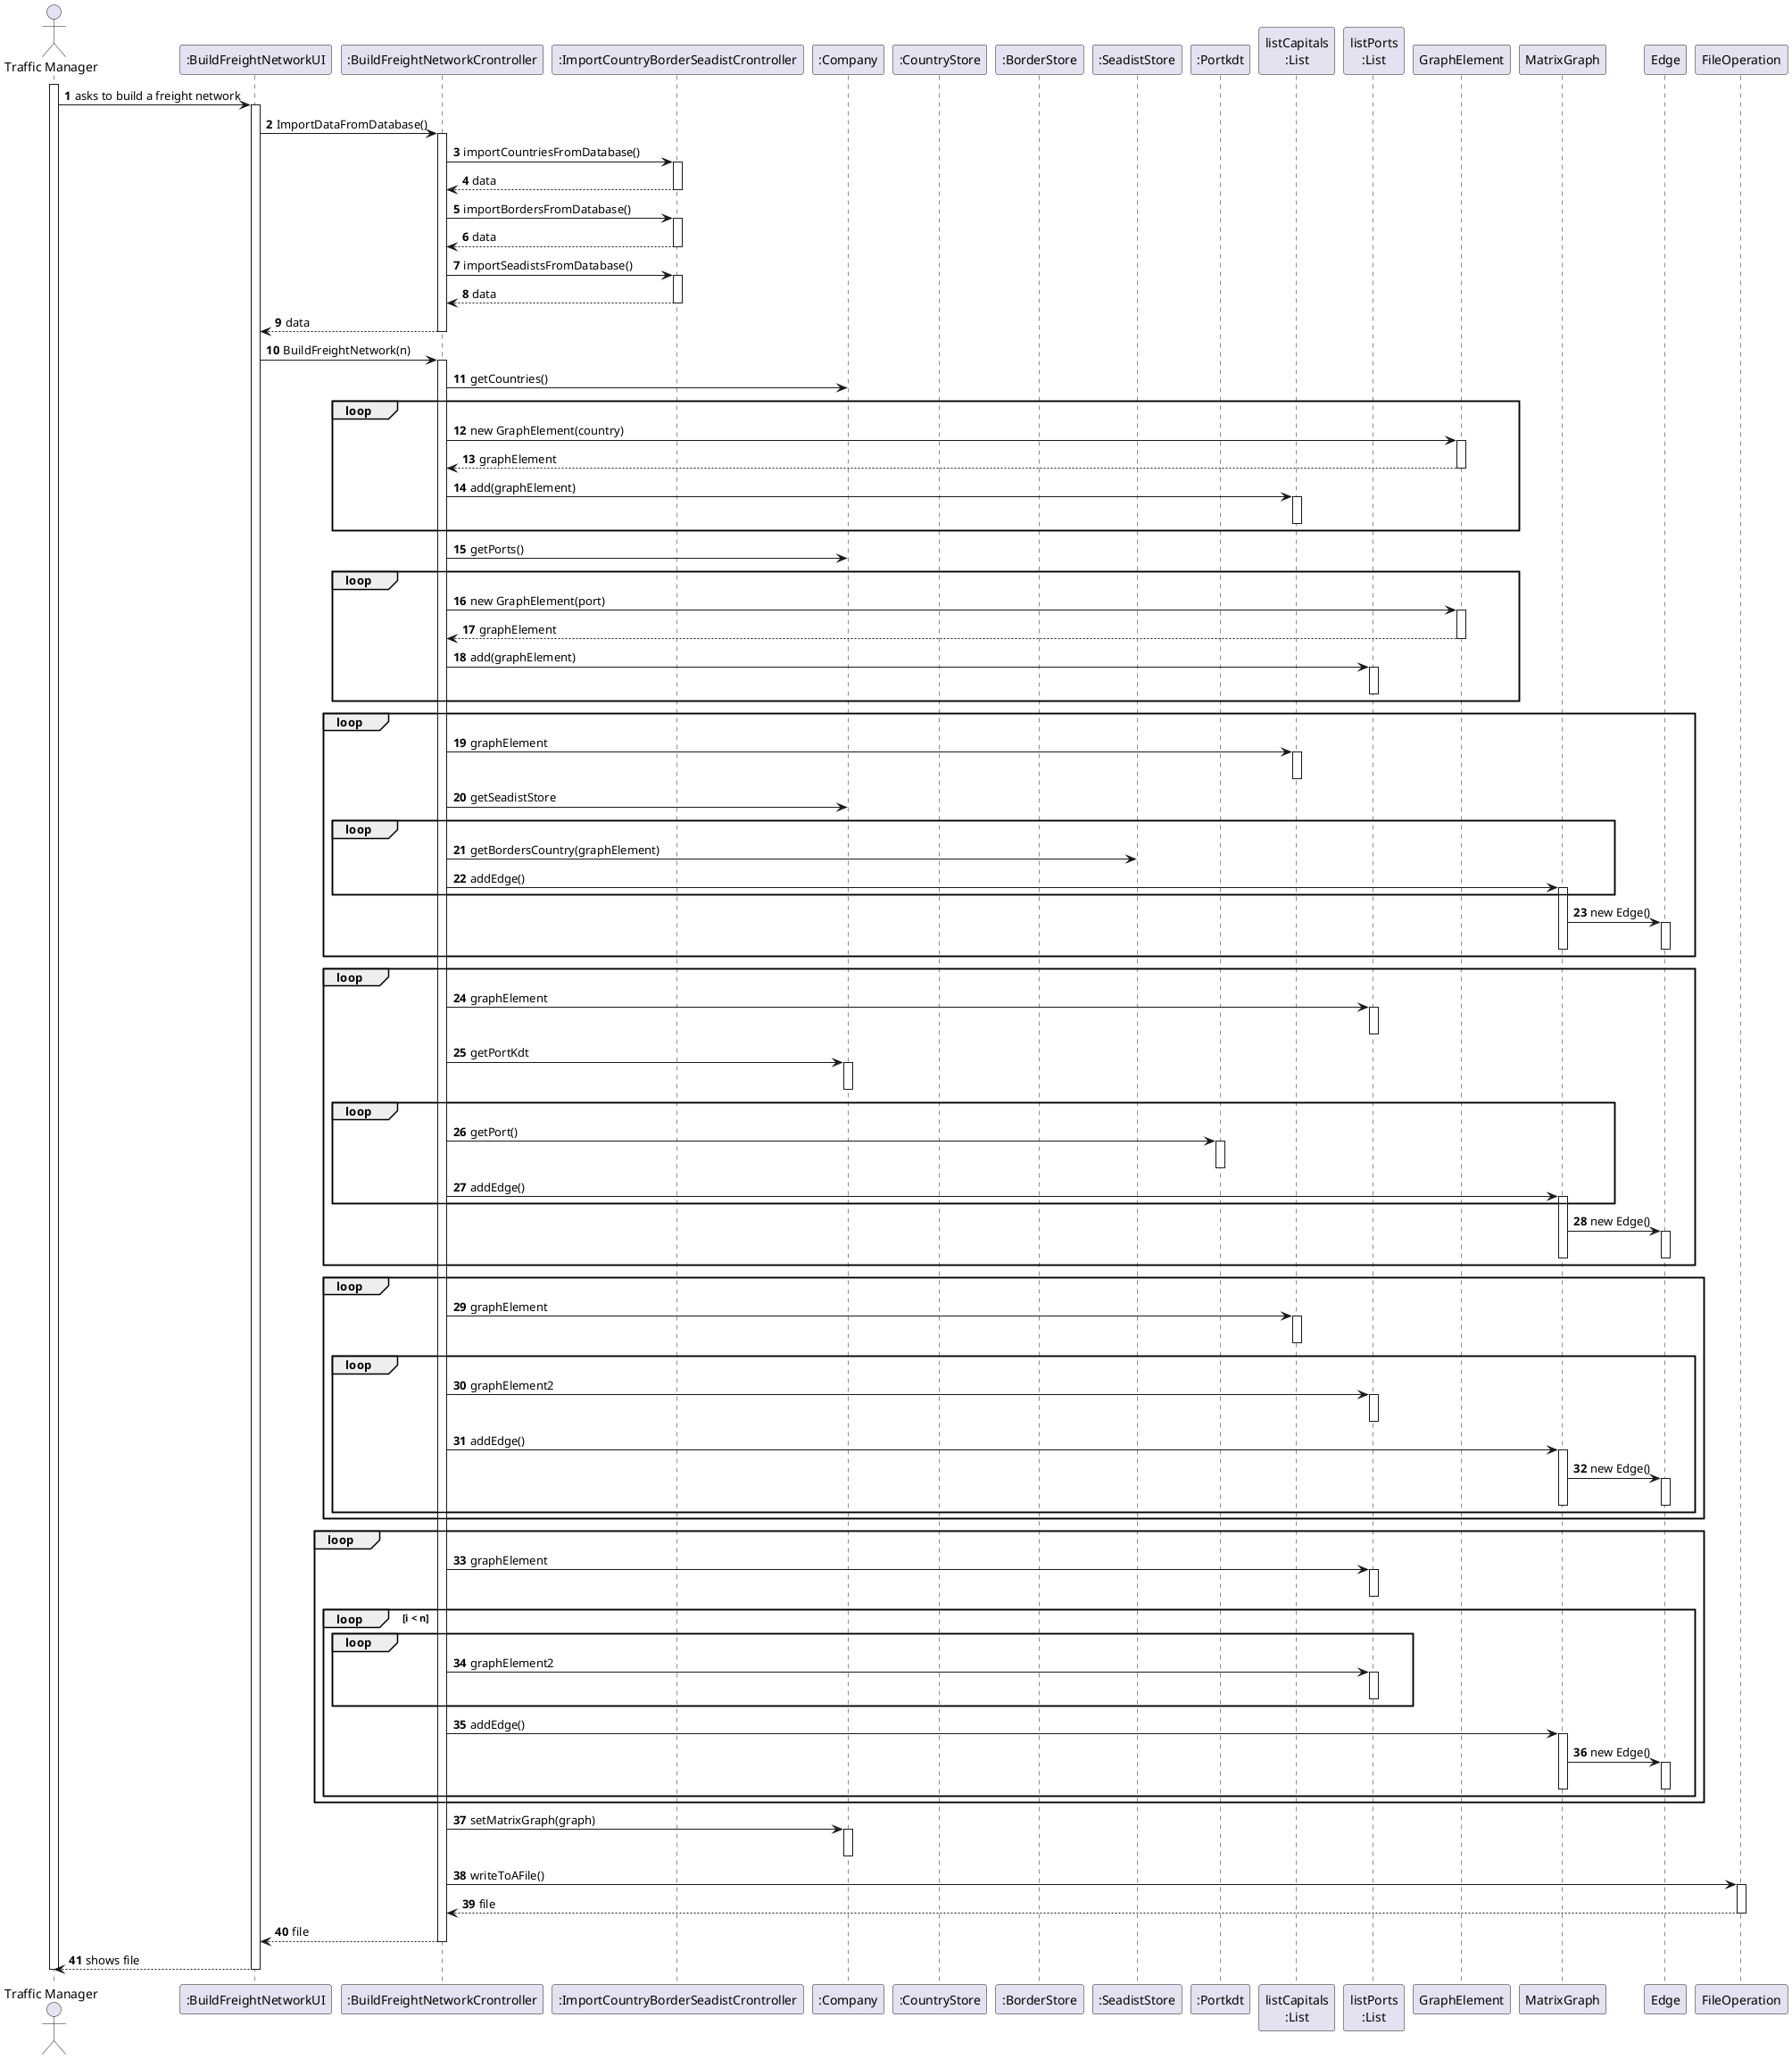 @startuml
actor "Traffic Manager" as Adm
participant ":BuildFreightNetworkUI" as UI
participant ":BuildFreightNetworkCrontroller" as controller
participant ":ImportCountryBorderSeadistCrontroller" as icontroller
participant ":Company" as c
participant ":CountryStore" as cs
participant ":BorderStore" as bs
participant ":SeadistStore" as ss
participant ":Portkdt" as kdt
participant "listCapitals\n:List" as lc
participant "listPorts\n:List" as lp
participant "GraphElement" as graphe
participant "MatrixGraph" as mgraph
participant "Edge" as edge
participant "FileOperation" as fo

autonumber

activate Adm

Adm -> UI: asks to build a freight network

activate UI

UI -> controller: ImportDataFromDatabase()

activate controller

controller -> icontroller: importCountriesFromDatabase()

activate icontroller

icontroller --> controller: data

deactivate icontroller

controller -> icontroller: importBordersFromDatabase()

activate icontroller

icontroller --> controller: data

deactivate icontroller

controller -> icontroller: importSeadistsFromDatabase()

activate icontroller

icontroller --> controller: data

deactivate icontroller

controller --> UI: data

deactivate controller

UI -> controller: BuildFreightNetwork(n)

activate controller

controller -> c: getCountries()

loop

controller -> graphe: new GraphElement(country)

activate graphe

graphe --> controller: graphElement

deactivate graphe

controller -> lc: add(graphElement)

activate lc

deactivate lc

end

controller -> c: getPorts()

loop

controller -> graphe: new GraphElement(port)

activate graphe

graphe --> controller: graphElement

deactivate graphe

controller -> lp: add(graphElement)

activate lp

deactivate lp

end

loop

controller -> lc: graphElement

activate lc

deactivate lc

controller -> c: getSeadistStore

loop

controller -> ss: getBordersCountry(graphElement)

controller -> mgraph: addEdge()

activate mgraph

end

mgraph -> edge: new Edge()

activate edge

deactivate edge

deactivate mgraph

end

loop

controller -> lp: graphElement

activate lp

deactivate lp

controller -> c: getPortKdt

activate c

deactivate c

loop

controller -> kdt: getPort()

activate kdt

deactivate kdt

controller -> mgraph: addEdge()

activate mgraph

end

mgraph -> edge: new Edge()

activate edge

deactivate edge

deactivate mgraph

end

loop

controller -> lc: graphElement

activate lc

deactivate lc

loop

controller -> lp: graphElement2

activate lp

deactivate lp

controller -> mgraph: addEdge()

activate mgraph

mgraph -> edge: new Edge()

activate edge

deactivate edge

deactivate mgraph

end

end

loop

controller -> lp: graphElement

activate lp

deactivate lp

loop i < n

loop

controller -> lp: graphElement2

activate lp

deactivate lp

end

controller -> mgraph: addEdge()

activate mgraph

mgraph -> edge: new Edge()

activate edge

deactivate edge

deactivate mgraph

end

end

controller -> c: setMatrixGraph(graph)

activate c

deactivate c

controller -> fo: writeToAFile()

activate fo

fo --> controller: file

deactivate fo

controller --> UI: file


deactivate controller

UI --> Adm: shows file

deactivate UI

deactivate Adm
@enduml